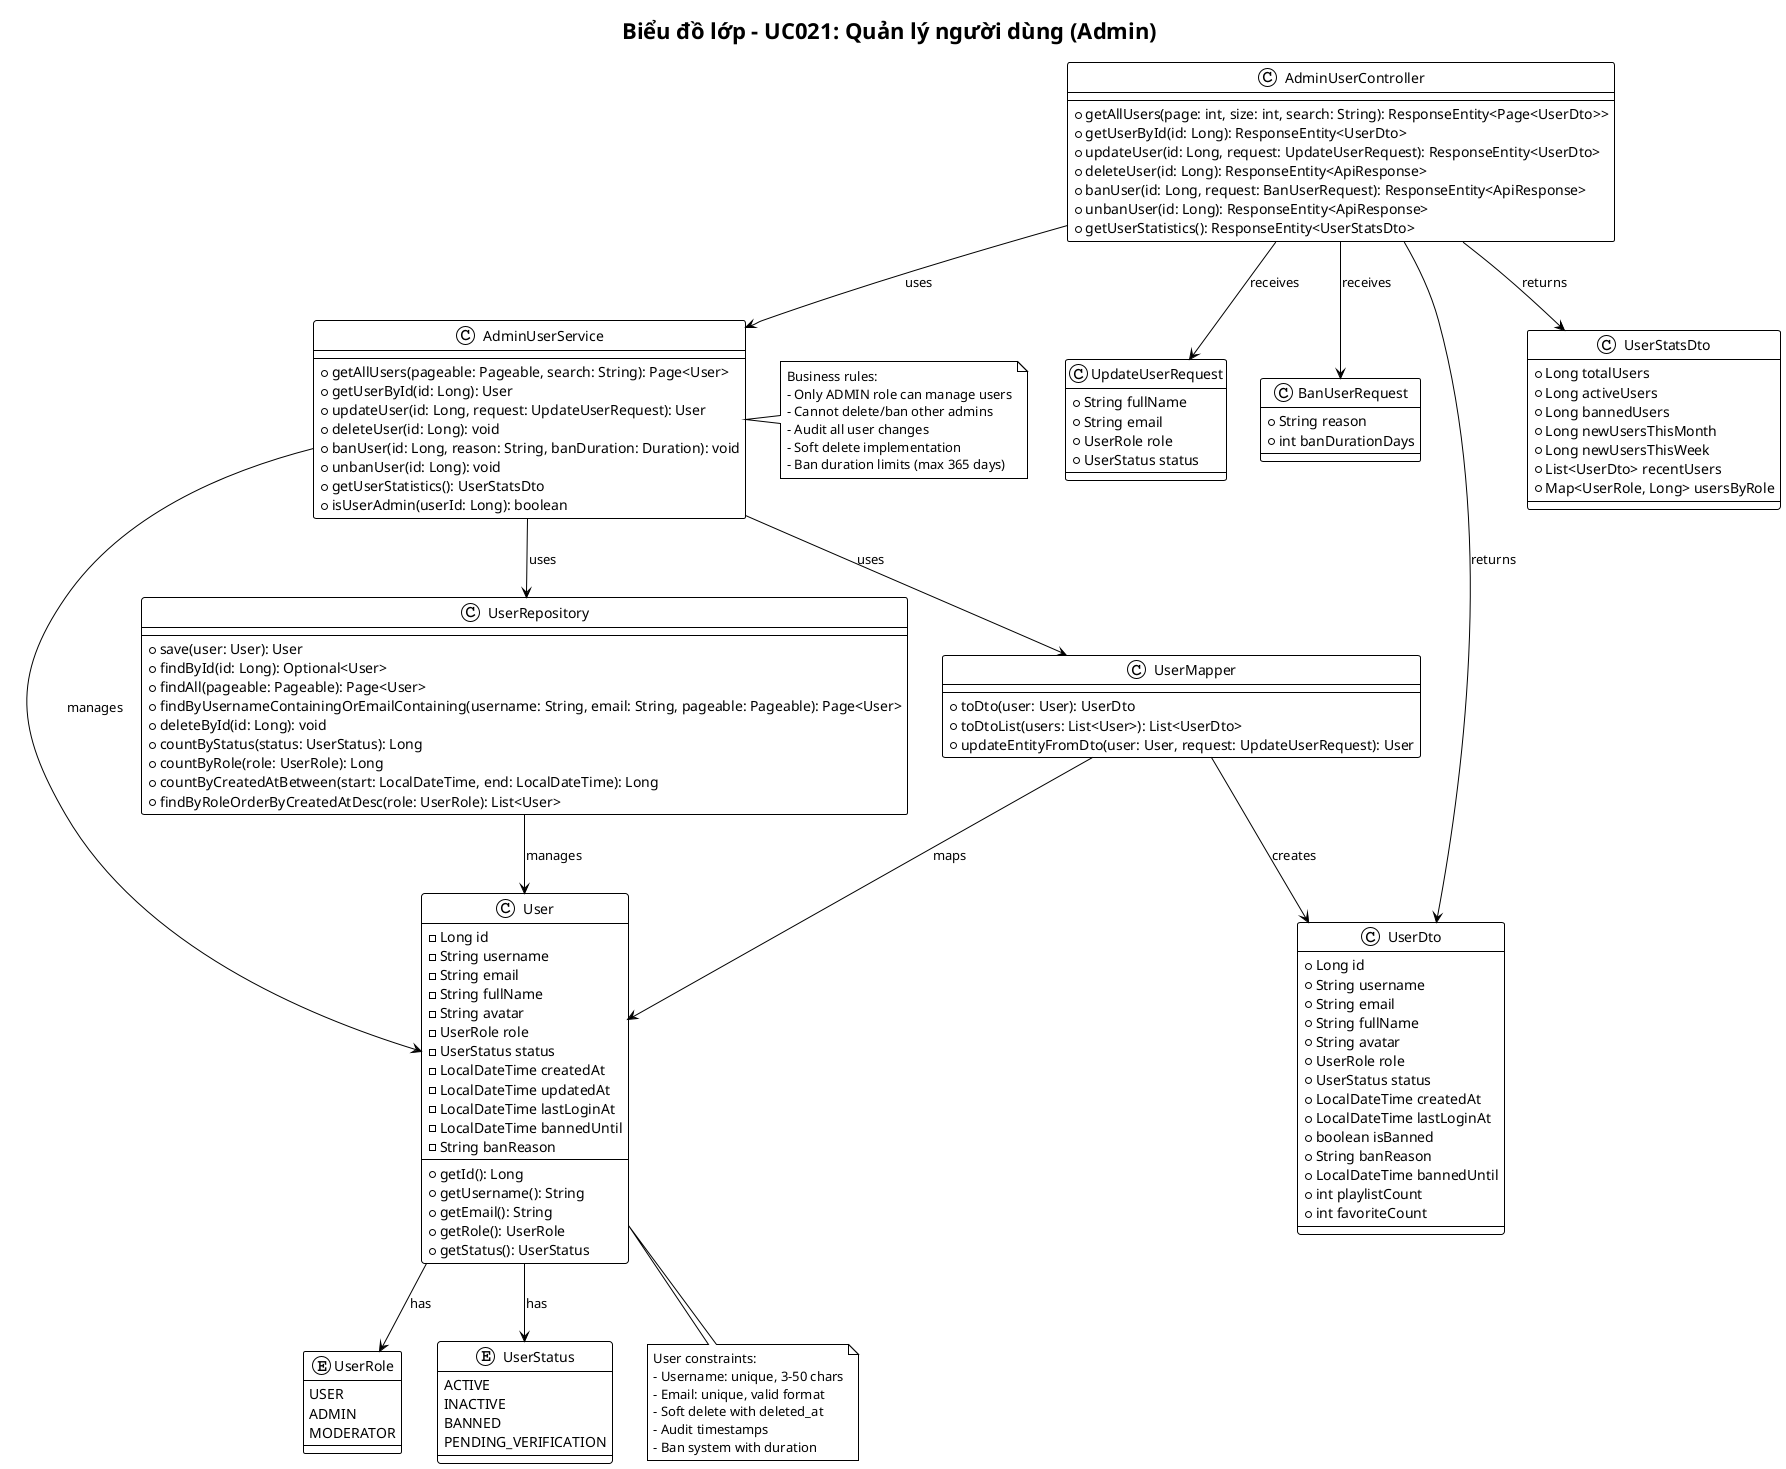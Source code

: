 @startuml UC021-Class-Diagram-Quan-Ly-User
!theme plain

title Biểu đồ lớp - UC021: Quản lý người dùng (Admin)

class AdminUserController {
    + getAllUsers(page: int, size: int, search: String): ResponseEntity<Page<UserDto>>
    + getUserById(id: Long): ResponseEntity<UserDto>
    + updateUser(id: Long, request: UpdateUserRequest): ResponseEntity<UserDto>
    + deleteUser(id: Long): ResponseEntity<ApiResponse>
    + banUser(id: Long, request: BanUserRequest): ResponseEntity<ApiResponse>
    + unbanUser(id: Long): ResponseEntity<ApiResponse>
    + getUserStatistics(): ResponseEntity<UserStatsDto>
}

class AdminUserService {
    + getAllUsers(pageable: Pageable, search: String): Page<User>
    + getUserById(id: Long): User
    + updateUser(id: Long, request: UpdateUserRequest): User
    + deleteUser(id: Long): void
    + banUser(id: Long, reason: String, banDuration: Duration): void
    + unbanUser(id: Long): void
    + getUserStatistics(): UserStatsDto
    + isUserAdmin(userId: Long): boolean
}

class User {
    - Long id
    - String username
    - String email
    - String fullName
    - String avatar
    - UserRole role
    - UserStatus status
    - LocalDateTime createdAt
    - LocalDateTime updatedAt
    - LocalDateTime lastLoginAt
    - LocalDateTime bannedUntil
    - String banReason
    + getId(): Long
    + getUsername(): String
    + getEmail(): String
    + getRole(): UserRole
    + getStatus(): UserStatus
}

enum UserRole {
    USER
    ADMIN
    MODERATOR
}

enum UserStatus {
    ACTIVE
    INACTIVE
    BANNED
    PENDING_VERIFICATION
}

class UserRepository {
    + save(user: User): User
    + findById(id: Long): Optional<User>
    + findAll(pageable: Pageable): Page<User>
    + findByUsernameContainingOrEmailContaining(username: String, email: String, pageable: Pageable): Page<User>
    + deleteById(id: Long): void
    + countByStatus(status: UserStatus): Long
    + countByRole(role: UserRole): Long
    + countByCreatedAtBetween(start: LocalDateTime, end: LocalDateTime): Long
    + findByRoleOrderByCreatedAtDesc(role: UserRole): List<User>
}

class UpdateUserRequest {
    + String fullName
    + String email
    + UserRole role
    + UserStatus status
}

class BanUserRequest {
    + String reason
    + int banDurationDays
}

class UserDto {
    + Long id
    + String username
    + String email
    + String fullName
    + String avatar
    + UserRole role
    + UserStatus status
    + LocalDateTime createdAt
    + LocalDateTime lastLoginAt
    + boolean isBanned
    + String banReason
    + LocalDateTime bannedUntil
    + int playlistCount
    + int favoriteCount
}

class UserStatsDto {
    + Long totalUsers
    + Long activeUsers
    + Long bannedUsers
    + Long newUsersThisMonth
    + Long newUsersThisWeek
    + List<UserDto> recentUsers
    + Map<UserRole, Long> usersByRole
}

class UserMapper {
    + toDto(user: User): UserDto
    + toDtoList(users: List<User>): List<UserDto>
    + updateEntityFromDto(user: User, request: UpdateUserRequest): User
}

' Relationships
AdminUserController --> AdminUserService : uses
AdminUserController --> UpdateUserRequest : receives
AdminUserController --> BanUserRequest : receives
AdminUserController --> UserDto : returns
AdminUserController --> UserStatsDto : returns

AdminUserService --> UserRepository : uses
AdminUserService --> User : manages
AdminUserService --> UserMapper : uses

UserRepository --> User : manages
User --> UserRole : has
User --> UserStatus : has

UserMapper --> User : maps
UserMapper --> UserDto : creates

note right of AdminUserService
  Business rules:
  - Only ADMIN role can manage users
  - Cannot delete/ban other admins
  - Audit all user changes
  - Soft delete implementation
  - Ban duration limits (max 365 days)
end note

note bottom of User
  User constraints:
  - Username: unique, 3-50 chars
  - Email: unique, valid format
  - Soft delete with deleted_at
  - Audit timestamps
  - Ban system with duration
end note

@enduml
